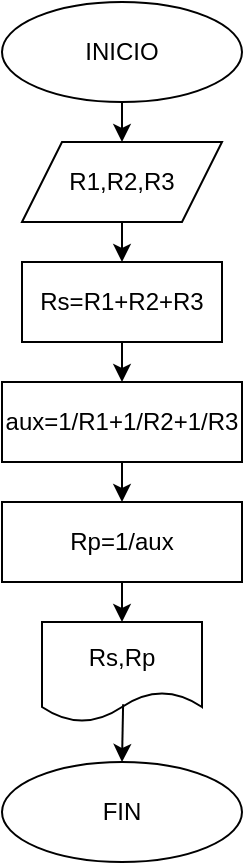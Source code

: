 <mxfile version="21.6.8" type="device">
  <diagram id="C5RBs43oDa-KdzZeNtuy" name="Page-1">
    <mxGraphModel dx="493" dy="289" grid="1" gridSize="10" guides="1" tooltips="1" connect="1" arrows="1" fold="1" page="1" pageScale="1" pageWidth="827" pageHeight="1169" math="0" shadow="0">
      <root>
        <mxCell id="WIyWlLk6GJQsqaUBKTNV-0" />
        <mxCell id="WIyWlLk6GJQsqaUBKTNV-1" parent="WIyWlLk6GJQsqaUBKTNV-0" />
        <mxCell id="EULaTHG27PZmIljX3Jic-10" style="edgeStyle=orthogonalEdgeStyle;rounded=0;orthogonalLoop=1;jettySize=auto;html=1;exitX=0.5;exitY=1;exitDx=0;exitDy=0;entryX=0.5;entryY=0;entryDx=0;entryDy=0;" parent="WIyWlLk6GJQsqaUBKTNV-1" source="EULaTHG27PZmIljX3Jic-0" target="EULaTHG27PZmIljX3Jic-3" edge="1">
          <mxGeometry relative="1" as="geometry">
            <mxPoint x="340" y="150" as="targetPoint" />
          </mxGeometry>
        </mxCell>
        <mxCell id="EULaTHG27PZmIljX3Jic-0" value="INICIO" style="ellipse;whiteSpace=wrap;html=1;" parent="WIyWlLk6GJQsqaUBKTNV-1" vertex="1">
          <mxGeometry x="280" y="80" width="120" height="50" as="geometry" />
        </mxCell>
        <mxCell id="EULaTHG27PZmIljX3Jic-1" value="FIN" style="ellipse;whiteSpace=wrap;html=1;" parent="WIyWlLk6GJQsqaUBKTNV-1" vertex="1">
          <mxGeometry x="280" y="460" width="120" height="50" as="geometry" />
        </mxCell>
        <mxCell id="FiR9LNstcRynLbGD8NfN-2" style="edgeStyle=orthogonalEdgeStyle;rounded=0;orthogonalLoop=1;jettySize=auto;html=1;exitX=0.5;exitY=1;exitDx=0;exitDy=0;entryX=0.5;entryY=0;entryDx=0;entryDy=0;" edge="1" parent="WIyWlLk6GJQsqaUBKTNV-1" source="EULaTHG27PZmIljX3Jic-3" target="FiR9LNstcRynLbGD8NfN-0">
          <mxGeometry relative="1" as="geometry" />
        </mxCell>
        <mxCell id="EULaTHG27PZmIljX3Jic-3" value="R1,R2,R3" style="shape=parallelogram;perimeter=parallelogramPerimeter;whiteSpace=wrap;html=1;fixedSize=1;" parent="WIyWlLk6GJQsqaUBKTNV-1" vertex="1">
          <mxGeometry x="290" y="150" width="100" height="40" as="geometry" />
        </mxCell>
        <mxCell id="EULaTHG27PZmIljX3Jic-5" value="Rs,Rp" style="shape=document;whiteSpace=wrap;html=1;boundedLbl=1;" parent="WIyWlLk6GJQsqaUBKTNV-1" vertex="1">
          <mxGeometry x="300" y="390" width="80" height="50" as="geometry" />
        </mxCell>
        <mxCell id="EULaTHG27PZmIljX3Jic-16" style="edgeStyle=orthogonalEdgeStyle;rounded=0;orthogonalLoop=1;jettySize=auto;html=1;exitX=0.507;exitY=0.822;exitDx=0;exitDy=0;entryX=0.5;entryY=0;entryDx=0;entryDy=0;exitPerimeter=0;" parent="WIyWlLk6GJQsqaUBKTNV-1" source="EULaTHG27PZmIljX3Jic-5" target="EULaTHG27PZmIljX3Jic-1" edge="1">
          <mxGeometry relative="1" as="geometry">
            <mxPoint x="340" y="480" as="sourcePoint" />
          </mxGeometry>
        </mxCell>
        <mxCell id="FiR9LNstcRynLbGD8NfN-4" style="edgeStyle=orthogonalEdgeStyle;rounded=0;orthogonalLoop=1;jettySize=auto;html=1;exitX=0.5;exitY=1;exitDx=0;exitDy=0;entryX=0.5;entryY=0;entryDx=0;entryDy=0;" edge="1" parent="WIyWlLk6GJQsqaUBKTNV-1" source="FiR9LNstcRynLbGD8NfN-0" target="FiR9LNstcRynLbGD8NfN-3">
          <mxGeometry relative="1" as="geometry" />
        </mxCell>
        <mxCell id="FiR9LNstcRynLbGD8NfN-0" value="Rs=R1+R2+R3" style="rounded=0;whiteSpace=wrap;html=1;" vertex="1" parent="WIyWlLk6GJQsqaUBKTNV-1">
          <mxGeometry x="290" y="210" width="100" height="40" as="geometry" />
        </mxCell>
        <mxCell id="FiR9LNstcRynLbGD8NfN-6" style="edgeStyle=orthogonalEdgeStyle;rounded=0;orthogonalLoop=1;jettySize=auto;html=1;exitX=0.5;exitY=1;exitDx=0;exitDy=0;entryX=0.5;entryY=0;entryDx=0;entryDy=0;" edge="1" parent="WIyWlLk6GJQsqaUBKTNV-1" source="FiR9LNstcRynLbGD8NfN-3" target="FiR9LNstcRynLbGD8NfN-5">
          <mxGeometry relative="1" as="geometry" />
        </mxCell>
        <mxCell id="FiR9LNstcRynLbGD8NfN-3" value="aux=1/R1+1/R2+1/R3" style="rounded=0;whiteSpace=wrap;html=1;" vertex="1" parent="WIyWlLk6GJQsqaUBKTNV-1">
          <mxGeometry x="280" y="270" width="120" height="40" as="geometry" />
        </mxCell>
        <mxCell id="FiR9LNstcRynLbGD8NfN-7" style="edgeStyle=orthogonalEdgeStyle;rounded=0;orthogonalLoop=1;jettySize=auto;html=1;exitX=0.5;exitY=1;exitDx=0;exitDy=0;entryX=0.5;entryY=0;entryDx=0;entryDy=0;" edge="1" parent="WIyWlLk6GJQsqaUBKTNV-1" source="FiR9LNstcRynLbGD8NfN-5" target="EULaTHG27PZmIljX3Jic-5">
          <mxGeometry relative="1" as="geometry" />
        </mxCell>
        <mxCell id="FiR9LNstcRynLbGD8NfN-5" value="Rp=1/aux" style="rounded=0;whiteSpace=wrap;html=1;" vertex="1" parent="WIyWlLk6GJQsqaUBKTNV-1">
          <mxGeometry x="280" y="330" width="120" height="40" as="geometry" />
        </mxCell>
      </root>
    </mxGraphModel>
  </diagram>
</mxfile>

